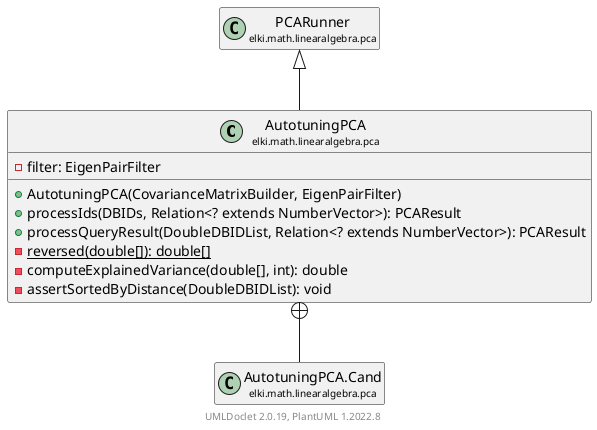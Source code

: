@startuml
    remove .*\.(Instance|Par|Parameterizer|Factory)$
    set namespaceSeparator none
    hide empty fields
    hide empty methods

    class "<size:14>AutotuningPCA\n<size:10>elki.math.linearalgebra.pca" as elki.math.linearalgebra.pca.AutotuningPCA [[AutotuningPCA.html]] {
        -filter: EigenPairFilter
        +AutotuningPCA(CovarianceMatrixBuilder, EigenPairFilter)
        +processIds(DBIDs, Relation<? extends NumberVector>): PCAResult
        +processQueryResult(DoubleDBIDList, Relation<? extends NumberVector>): PCAResult
        {static} -reversed(double[]): double[]
        -computeExplainedVariance(double[], int): double
        -assertSortedByDistance(DoubleDBIDList): void
    }

    class "<size:14>PCARunner\n<size:10>elki.math.linearalgebra.pca" as elki.math.linearalgebra.pca.PCARunner [[PCARunner.html]]
    class "<size:14>AutotuningPCA.Cand\n<size:10>elki.math.linearalgebra.pca" as elki.math.linearalgebra.pca.AutotuningPCA.Cand [[AutotuningPCA.Cand.html]]
    class "<size:14>AutotuningPCA.Par\n<size:10>elki.math.linearalgebra.pca" as elki.math.linearalgebra.pca.AutotuningPCA.Par [[AutotuningPCA.Par.html]]

    elki.math.linearalgebra.pca.PCARunner <|-- elki.math.linearalgebra.pca.AutotuningPCA
    elki.math.linearalgebra.pca.AutotuningPCA +-- elki.math.linearalgebra.pca.AutotuningPCA.Cand
    elki.math.linearalgebra.pca.AutotuningPCA +-- elki.math.linearalgebra.pca.AutotuningPCA.Par

    center footer UMLDoclet 2.0.19, PlantUML 1.2022.8
@enduml
